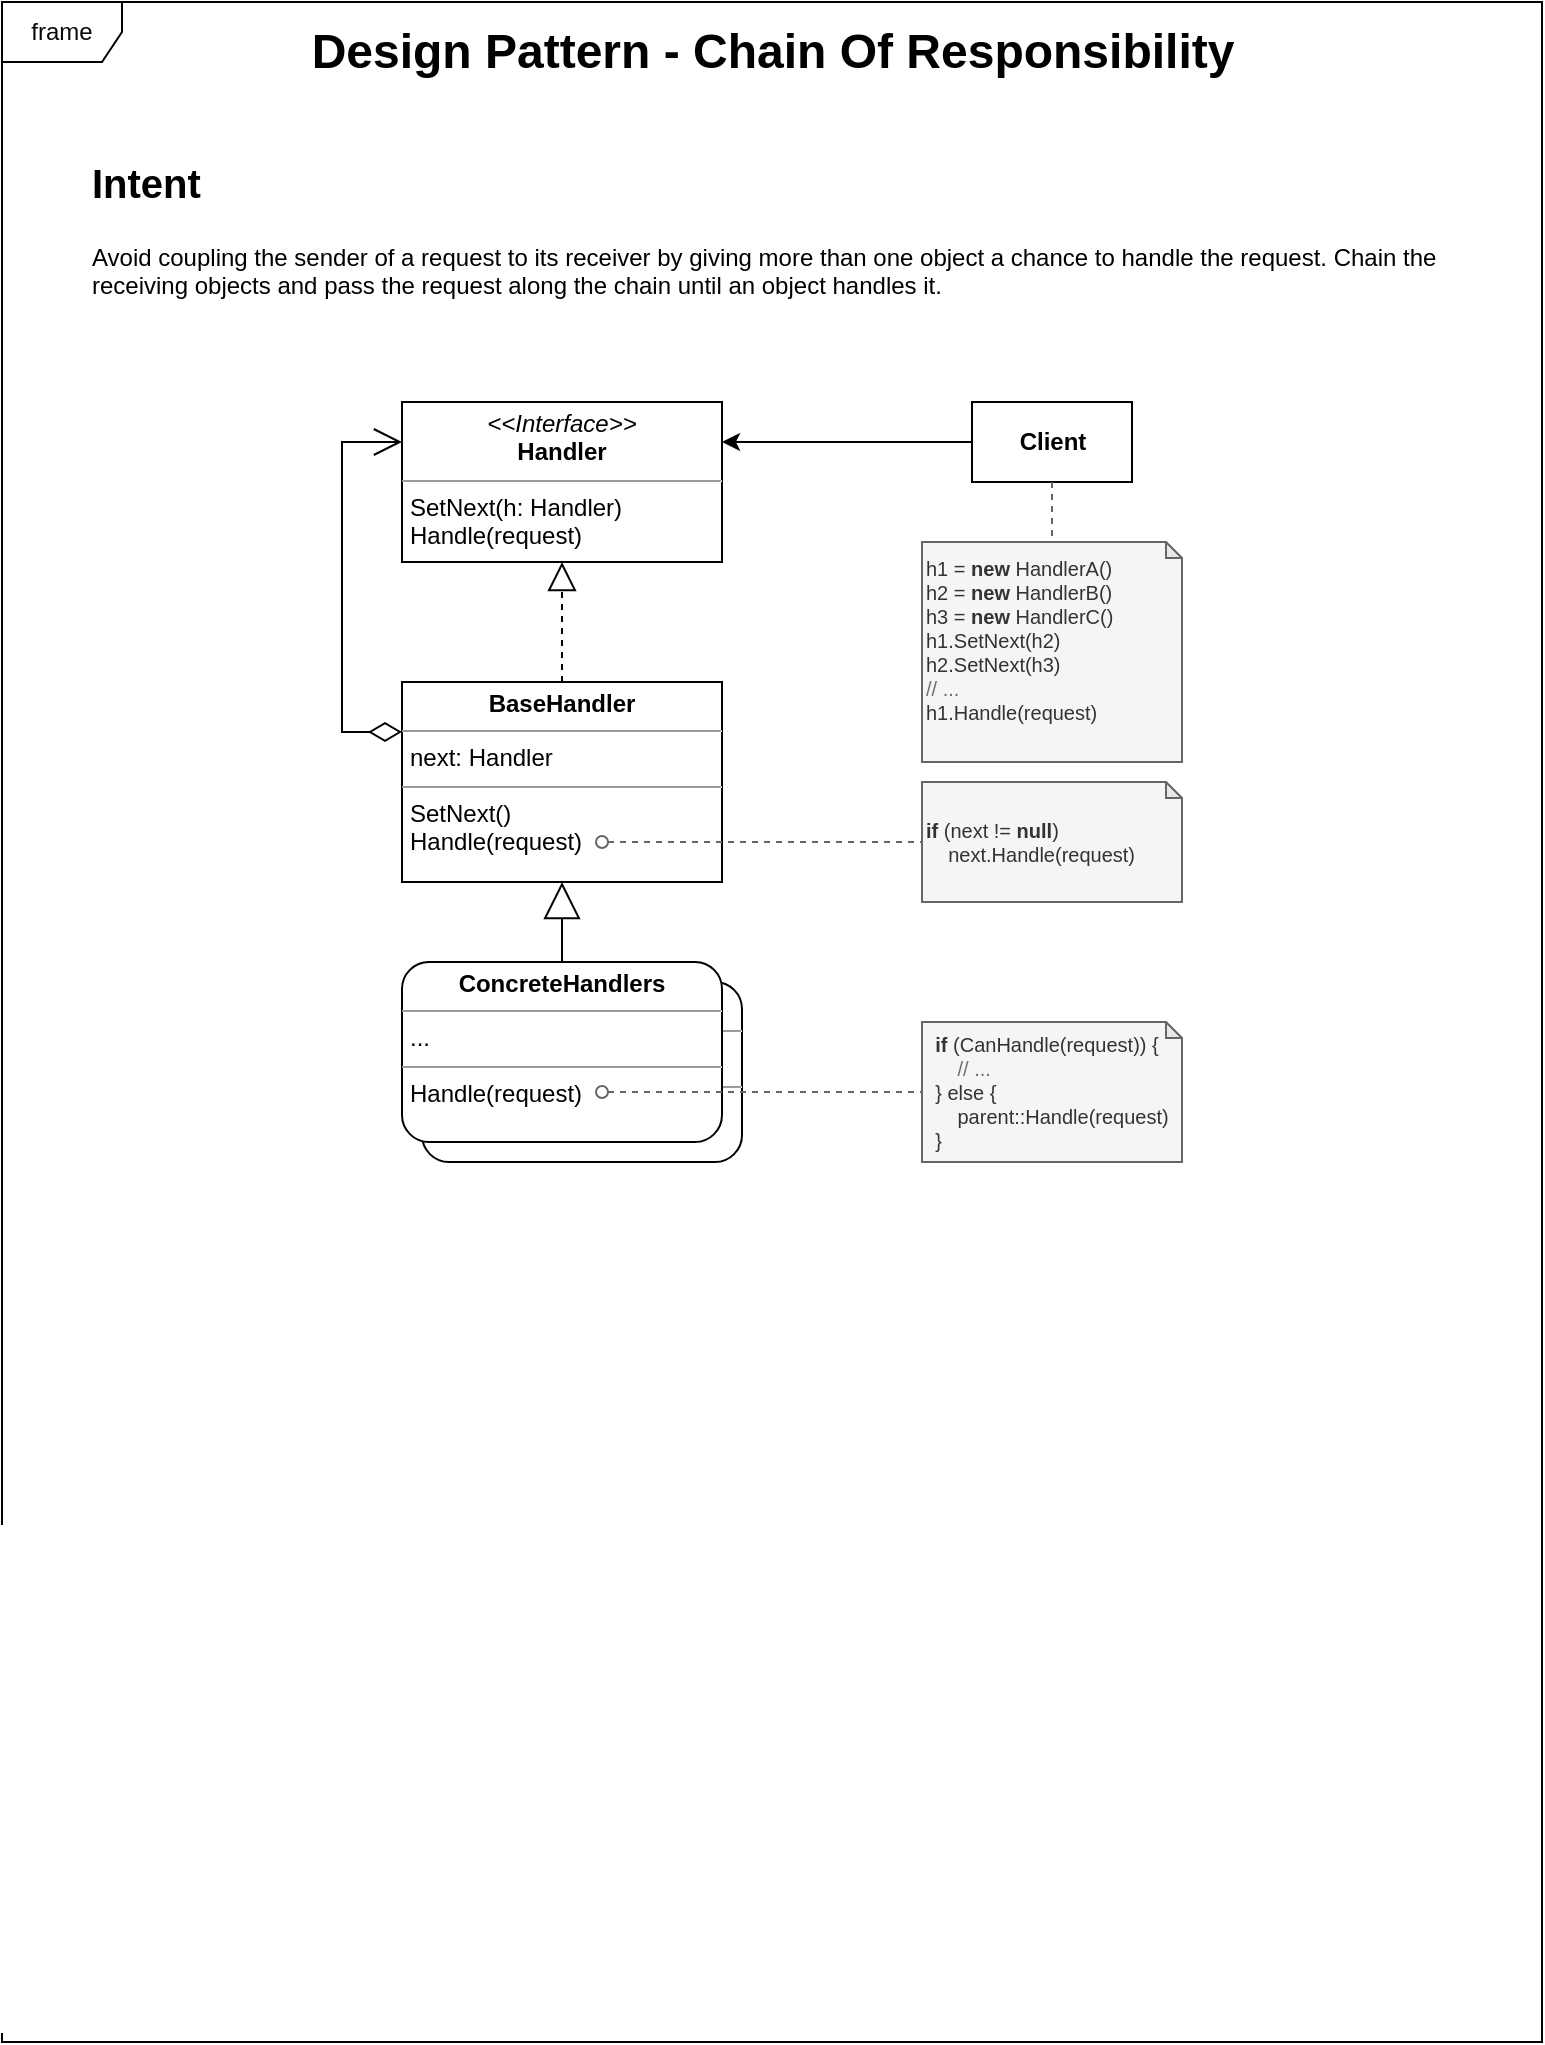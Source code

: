 <mxfile version="20.2.3" type="device"><diagram name="Page-1" id="c4acf3e9-155e-7222-9cf6-157b1a14988f"><mxGraphModel dx="1183" dy="718" grid="1" gridSize="10" guides="1" tooltips="1" connect="1" arrows="1" fold="1" page="1" pageScale="1" pageWidth="850" pageHeight="1100" background="none" math="0" shadow="0"><root><mxCell id="0"/><mxCell id="1" parent="0"/><mxCell id="bMEUCXcJt_TymIqwJlFa-11" value="frame" style="shape=umlFrame;whiteSpace=wrap;html=1;fontColor=#0A0A0A;" vertex="1" parent="1"><mxGeometry x="40" y="40" width="770" height="1020" as="geometry"/></mxCell><mxCell id="bMEUCXcJt_TymIqwJlFa-9" value="&lt;p style=&quot;margin:0px;margin-top:4px;text-align:center;&quot;&gt;&lt;b&gt;ConcreteHandlers&lt;/b&gt;&lt;/p&gt;&lt;hr size=&quot;1&quot;&gt;&lt;p style=&quot;margin:0px;margin-left:4px;&quot;&gt;...&lt;/p&gt;&lt;hr size=&quot;1&quot;&gt;&lt;p style=&quot;margin:0px;margin-left:4px;&quot;&gt;&lt;span style=&quot;background-color: initial;&quot;&gt;Handle(request)&lt;/span&gt;&lt;/p&gt;" style="verticalAlign=top;align=left;overflow=fill;fontSize=12;fontFamily=Helvetica;html=1;rounded=1;" vertex="1" parent="1"><mxGeometry x="250" y="530" width="160" height="90" as="geometry"/></mxCell><mxCell id="ApbU5hYw-75F_Li-i1k_-1" value="&lt;p style=&quot;margin:0px;margin-top:4px;text-align:center;&quot;&gt;&lt;i&gt;&amp;lt;&amp;lt;Interface&amp;gt;&amp;gt;&lt;/i&gt;&lt;br&gt;&lt;b&gt;Handler&lt;/b&gt;&lt;/p&gt;&lt;hr size=&quot;1&quot;&gt;&lt;p style=&quot;margin:0px;margin-left:4px;&quot;&gt;&lt;/p&gt;&lt;p style=&quot;margin:0px;margin-left:4px;&quot;&gt;SetNext(h: Handler)&lt;/p&gt;&lt;p style=&quot;margin:0px;margin-left:4px;&quot;&gt;Handle(request)&lt;/p&gt;" style="verticalAlign=top;align=left;overflow=fill;fontSize=12;fontFamily=Helvetica;html=1;" parent="1" vertex="1"><mxGeometry x="240" y="240" width="160" height="80" as="geometry"/></mxCell><mxCell id="bMEUCXcJt_TymIqwJlFa-5" style="edgeStyle=orthogonalEdgeStyle;rounded=0;orthogonalLoop=1;jettySize=auto;html=1;exitX=0;exitY=0.5;exitDx=0;exitDy=0;entryX=1;entryY=0.25;entryDx=0;entryDy=0;" edge="1" parent="1" source="ApbU5hYw-75F_Li-i1k_-64" target="ApbU5hYw-75F_Li-i1k_-1"><mxGeometry relative="1" as="geometry"/></mxCell><mxCell id="ApbU5hYw-75F_Li-i1k_-64" value="&lt;b&gt;Client&lt;/b&gt;" style="html=1;" parent="1" vertex="1"><mxGeometry x="525" y="240" width="80" height="40" as="geometry"/></mxCell><mxCell id="SNXLgNl5wJkpsjLgbIaf-1" value="&lt;b style=&quot;&quot;&gt;&lt;font style=&quot;font-size: 24px;&quot;&gt;Design Pattern - Chain Of Responsibility&lt;/font&gt;&lt;/b&gt;" style="text;html=1;align=center;verticalAlign=middle;resizable=0;points=[];autosize=1;strokeColor=none;fillColor=none;fontSize=16;" parent="1" vertex="1"><mxGeometry x="185" y="45" width="480" height="40" as="geometry"/></mxCell><mxCell id="KmE9x78havIfTtKwWrY--2" value="&lt;h1&gt;&lt;font style=&quot;font-size: 20px;&quot;&gt;Intent&lt;/font&gt;&lt;/h1&gt;&lt;p&gt;Avoid coupling the sender of a request to its receiver by giving more than one object a chance to handle the request. Chain the receiving objects and pass the request along the chain until an object handles it.&lt;/p&gt;" style="text;html=1;strokeColor=none;fillColor=none;spacing=5;spacingTop=-20;whiteSpace=wrap;overflow=hidden;rounded=0;" parent="1" vertex="1"><mxGeometry x="80" y="110" width="690" height="80" as="geometry"/></mxCell><mxCell id="4kAkL0zSUmGuVPQc7IQo-33" value="h1 = &lt;b&gt;new &lt;/b&gt;HandlerA()&lt;br&gt;h2 = &lt;b&gt;new &lt;/b&gt;HandlerB()&lt;br&gt;h3 = &lt;b&gt;new &lt;/b&gt;HandlerC()&lt;br&gt;h1.SetNext(h2)&lt;br&gt;h2.SetNext(h3)&lt;br&gt;&lt;font color=&quot;#6e6e6e&quot;&gt;// ...&lt;/font&gt;&lt;br&gt;h1.Handle(request)&lt;br&gt;&lt;div style=&quot;&quot;&gt;&lt;br&gt;&lt;/div&gt;" style="shape=note;whiteSpace=wrap;html=1;backgroundOutline=1;darkOpacity=0.05;size=8;fontSize=10;fillColor=#f5f5f5;fontColor=#333333;strokeColor=#666666;align=left;" parent="1" vertex="1"><mxGeometry x="500" y="310" width="130" height="110" as="geometry"/></mxCell><mxCell id="nxDBWPMHmyQlofocXc1m-1" value="&lt;p style=&quot;margin:0px;margin-top:4px;text-align:center;&quot;&gt;&lt;b&gt;BaseHandler&lt;/b&gt;&lt;/p&gt;&lt;hr size=&quot;1&quot;&gt;&lt;p style=&quot;margin:0px;margin-left:4px;&quot;&gt;next: Handler&lt;/p&gt;&lt;hr size=&quot;1&quot;&gt;&lt;p style=&quot;margin:0px;margin-left:4px;&quot;&gt;SetNext()&lt;/p&gt;&lt;p style=&quot;margin:0px;margin-left:4px;&quot;&gt;Handle(request)&lt;/p&gt;" style="verticalAlign=top;align=left;overflow=fill;fontSize=12;fontFamily=Helvetica;html=1;" parent="1" vertex="1"><mxGeometry x="240" y="380" width="160" height="100" as="geometry"/></mxCell><mxCell id="nxDBWPMHmyQlofocXc1m-7" value="" style="endArrow=block;dashed=1;endFill=0;endSize=12;html=1;rounded=0;entryX=0.5;entryY=1;entryDx=0;entryDy=0;exitX=0.5;exitY=0;exitDx=0;exitDy=0;" parent="1" source="nxDBWPMHmyQlofocXc1m-1" target="ApbU5hYw-75F_Li-i1k_-1" edge="1"><mxGeometry width="160" relative="1" as="geometry"><mxPoint x="360" y="450" as="sourcePoint"/><mxPoint x="520" y="450" as="targetPoint"/></mxGeometry></mxCell><mxCell id="nxDBWPMHmyQlofocXc1m-11" value="&lt;b&gt;if &lt;/b&gt;(next != &lt;b&gt;null&lt;/b&gt;)&lt;br&gt;&amp;nbsp; &amp;nbsp; next.Handle(request)" style="shape=note;whiteSpace=wrap;html=1;backgroundOutline=1;darkOpacity=0.05;size=8;fontSize=10;fillColor=#f5f5f5;fontColor=#333333;strokeColor=#666666;align=left;" parent="1" vertex="1"><mxGeometry x="500" y="430" width="130" height="60" as="geometry"/></mxCell><mxCell id="nxDBWPMHmyQlofocXc1m-14" style="rounded=0;orthogonalLoop=1;jettySize=auto;html=1;fontSize=10;endArrow=none;endFill=0;dashed=1;fillColor=#f5f5f5;strokeColor=#666666;sketch=0;shadow=0;startArrow=none;startFill=0;entryX=0.5;entryY=0;entryDx=0;entryDy=0;entryPerimeter=0;exitX=0.5;exitY=1;exitDx=0;exitDy=0;" parent="1" source="ApbU5hYw-75F_Li-i1k_-64" target="4kAkL0zSUmGuVPQc7IQo-33" edge="1"><mxGeometry relative="1" as="geometry"><mxPoint x="590" y="290" as="sourcePoint"/><mxPoint x="590" y="210" as="targetPoint"/></mxGeometry></mxCell><mxCell id="nxDBWPMHmyQlofocXc1m-21" style="rounded=0;orthogonalLoop=1;jettySize=auto;html=1;fontSize=10;endArrow=none;endFill=0;dashed=1;fillColor=#f5f5f5;strokeColor=#666666;sketch=0;shadow=0;startArrow=oval;startFill=0;entryX=0;entryY=0.5;entryDx=0;entryDy=0;entryPerimeter=0;" parent="1" target="nxDBWPMHmyQlofocXc1m-11" edge="1"><mxGeometry relative="1" as="geometry"><mxPoint x="340" y="460" as="sourcePoint"/><mxPoint x="510" y="379.76" as="targetPoint"/></mxGeometry></mxCell><mxCell id="bMEUCXcJt_TymIqwJlFa-2" value="&lt;p style=&quot;margin:0px;margin-top:4px;text-align:center;&quot;&gt;&lt;b&gt;ConcreteHandlers&lt;/b&gt;&lt;/p&gt;&lt;hr size=&quot;1&quot;&gt;&lt;p style=&quot;margin:0px;margin-left:4px;&quot;&gt;...&lt;/p&gt;&lt;hr size=&quot;1&quot;&gt;&lt;p style=&quot;margin:0px;margin-left:4px;&quot;&gt;&lt;span style=&quot;background-color: initial;&quot;&gt;Handle(request)&lt;/span&gt;&lt;/p&gt;" style="verticalAlign=top;align=left;overflow=fill;fontSize=12;fontFamily=Helvetica;html=1;rounded=1;" vertex="1" parent="1"><mxGeometry x="240" y="520" width="160" height="90" as="geometry"/></mxCell><mxCell id="bMEUCXcJt_TymIqwJlFa-4" value="" style="endArrow=open;html=1;endSize=12;startArrow=diamondThin;startSize=14;startFill=0;edgeStyle=orthogonalEdgeStyle;align=left;verticalAlign=bottom;rounded=0;entryX=0;entryY=0.25;entryDx=0;entryDy=0;exitX=0;exitY=0.25;exitDx=0;exitDy=0;" edge="1" parent="1" source="nxDBWPMHmyQlofocXc1m-1" target="ApbU5hYw-75F_Li-i1k_-1"><mxGeometry x="-1" y="-11" relative="1" as="geometry"><mxPoint x="40" y="379.31" as="sourcePoint"/><mxPoint x="200" y="379.31" as="targetPoint"/><Array as="points"><mxPoint x="210" y="405"/><mxPoint x="210" y="260"/></Array><mxPoint x="10" y="6" as="offset"/></mxGeometry></mxCell><mxCell id="bMEUCXcJt_TymIqwJlFa-8" value="" style="endArrow=block;endSize=16;endFill=0;html=1;rounded=0;exitX=0.5;exitY=0;exitDx=0;exitDy=0;entryX=0.5;entryY=1;entryDx=0;entryDy=0;" edge="1" parent="1" source="bMEUCXcJt_TymIqwJlFa-2" target="nxDBWPMHmyQlofocXc1m-1"><mxGeometry width="160" relative="1" as="geometry"><mxPoint x="425" y="500" as="sourcePoint"/><mxPoint x="585" y="500" as="targetPoint"/></mxGeometry></mxCell><mxCell id="nxDBWPMHmyQlofocXc1m-20" style="rounded=0;orthogonalLoop=1;jettySize=auto;html=1;fontSize=10;endArrow=none;endFill=0;dashed=1;fillColor=#f5f5f5;strokeColor=#666666;sketch=0;shadow=0;startArrow=oval;startFill=0;entryX=0;entryY=0.5;entryDx=0;entryDy=0;entryPerimeter=0;" parent="1" target="nxDBWPMHmyQlofocXc1m-13" edge="1"><mxGeometry relative="1" as="geometry"><mxPoint x="340" y="585" as="sourcePoint"/><mxPoint x="490" y="581" as="targetPoint"/></mxGeometry></mxCell><mxCell id="nxDBWPMHmyQlofocXc1m-13" value="&lt;div style=&quot;text-align: left;&quot;&gt;&lt;b style=&quot;background-color: initial;&quot;&gt;if &lt;/b&gt;&lt;span style=&quot;background-color: initial;&quot;&gt;(CanHandle(request))&amp;nbsp;&lt;/span&gt;&lt;span style=&quot;background-color: initial;&quot;&gt;{&lt;/span&gt;&lt;/div&gt;&lt;div style=&quot;text-align: left;&quot;&gt;&lt;span style=&quot;background-color: initial;&quot;&gt;&lt;font color=&quot;#6e6e6e&quot;&gt;&amp;nbsp; &amp;nbsp; // ...&lt;/font&gt;&lt;/span&gt;&lt;/div&gt;&lt;div style=&quot;text-align: left;&quot;&gt;&lt;span style=&quot;background-color: initial;&quot;&gt;} else {&lt;/span&gt;&lt;/div&gt;&lt;div style=&quot;text-align: left;&quot;&gt;&lt;span style=&quot;background-color: initial;&quot;&gt;&amp;nbsp; &amp;nbsp; parent::Handle(request)&lt;/span&gt;&lt;/div&gt;&lt;div style=&quot;text-align: left;&quot;&gt;&lt;span style=&quot;background-color: initial;&quot;&gt;}&lt;/span&gt;&lt;/div&gt;" style="shape=note;whiteSpace=wrap;html=1;backgroundOutline=1;darkOpacity=0.05;size=8;fontSize=10;fillColor=#f5f5f5;fontColor=#333333;strokeColor=#666666;" parent="1" vertex="1"><mxGeometry x="500" y="550" width="130" height="70" as="geometry"/></mxCell></root></mxGraphModel></diagram></mxfile>